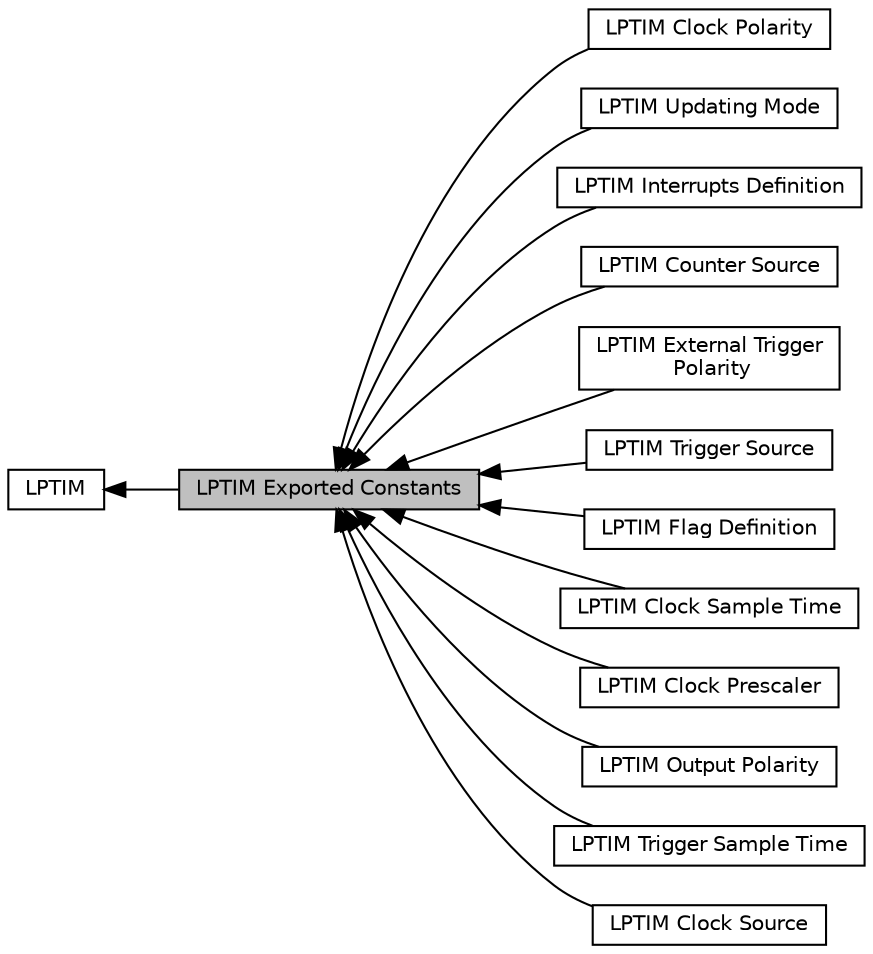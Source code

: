 digraph "LPTIM Exported Constants"
{
  edge [fontname="Helvetica",fontsize="10",labelfontname="Helvetica",labelfontsize="10"];
  node [fontname="Helvetica",fontsize="10",shape=record];
  rankdir=LR;
  Node6 [label="LPTIM Clock Polarity",height=0.2,width=0.4,color="black", fillcolor="white", style="filled",URL="$group___l_p_t_i_m___clock___polarity.html"];
  Node10 [label="LPTIM Updating Mode",height=0.2,width=0.4,color="black", fillcolor="white", style="filled",URL="$group___l_p_t_i_m___updating___mode.html"];
  Node13 [label="LPTIM Interrupts Definition",height=0.2,width=0.4,color="black", fillcolor="white", style="filled",URL="$group___l_p_t_i_m___interrupts___definition.html"];
  Node11 [label="LPTIM Counter Source",height=0.2,width=0.4,color="black", fillcolor="white", style="filled",URL="$group___l_p_t_i_m___counter___source.html"];
  Node8 [label="LPTIM External Trigger\l Polarity",height=0.2,width=0.4,color="black", fillcolor="white", style="filled",URL="$group___l_p_t_i_m___external___trigger___polarity.html"];
  Node0 [label="LPTIM Exported Constants",height=0.2,width=0.4,color="black", fillcolor="grey75", style="filled", fontcolor="black"];
  Node1 [label="LPTIM",height=0.2,width=0.4,color="black", fillcolor="white", style="filled",URL="$group___l_p_t_i_m.html",tooltip="LPTIM HAL module driver. "];
  Node7 [label="LPTIM Trigger Source",height=0.2,width=0.4,color="black", fillcolor="white", style="filled",URL="$group___l_p_t_i_m___trigger___source.html"];
  Node12 [label="LPTIM Flag Definition",height=0.2,width=0.4,color="black", fillcolor="white", style="filled",URL="$group___l_p_t_i_m___flag___definition.html"];
  Node5 [label="LPTIM Clock Sample Time",height=0.2,width=0.4,color="black", fillcolor="white", style="filled",URL="$group___l_p_t_i_m___clock___sample___time.html"];
  Node3 [label="LPTIM Clock Prescaler",height=0.2,width=0.4,color="black", fillcolor="white", style="filled",URL="$group___l_p_t_i_m___clock___prescaler.html"];
  Node4 [label="LPTIM Output Polarity",height=0.2,width=0.4,color="black", fillcolor="white", style="filled",URL="$group___l_p_t_i_m___output___polarity.html"];
  Node9 [label="LPTIM Trigger Sample Time",height=0.2,width=0.4,color="black", fillcolor="white", style="filled",URL="$group___l_p_t_i_m___trigger___sample___time.html"];
  Node2 [label="LPTIM Clock Source",height=0.2,width=0.4,color="black", fillcolor="white", style="filled",URL="$group___l_p_t_i_m___clock___source.html"];
  Node1->Node0 [shape=plaintext, dir="back", style="solid"];
  Node0->Node2 [shape=plaintext, dir="back", style="solid"];
  Node0->Node3 [shape=plaintext, dir="back", style="solid"];
  Node0->Node4 [shape=plaintext, dir="back", style="solid"];
  Node0->Node5 [shape=plaintext, dir="back", style="solid"];
  Node0->Node6 [shape=plaintext, dir="back", style="solid"];
  Node0->Node7 [shape=plaintext, dir="back", style="solid"];
  Node0->Node8 [shape=plaintext, dir="back", style="solid"];
  Node0->Node9 [shape=plaintext, dir="back", style="solid"];
  Node0->Node10 [shape=plaintext, dir="back", style="solid"];
  Node0->Node11 [shape=plaintext, dir="back", style="solid"];
  Node0->Node12 [shape=plaintext, dir="back", style="solid"];
  Node0->Node13 [shape=plaintext, dir="back", style="solid"];
}
